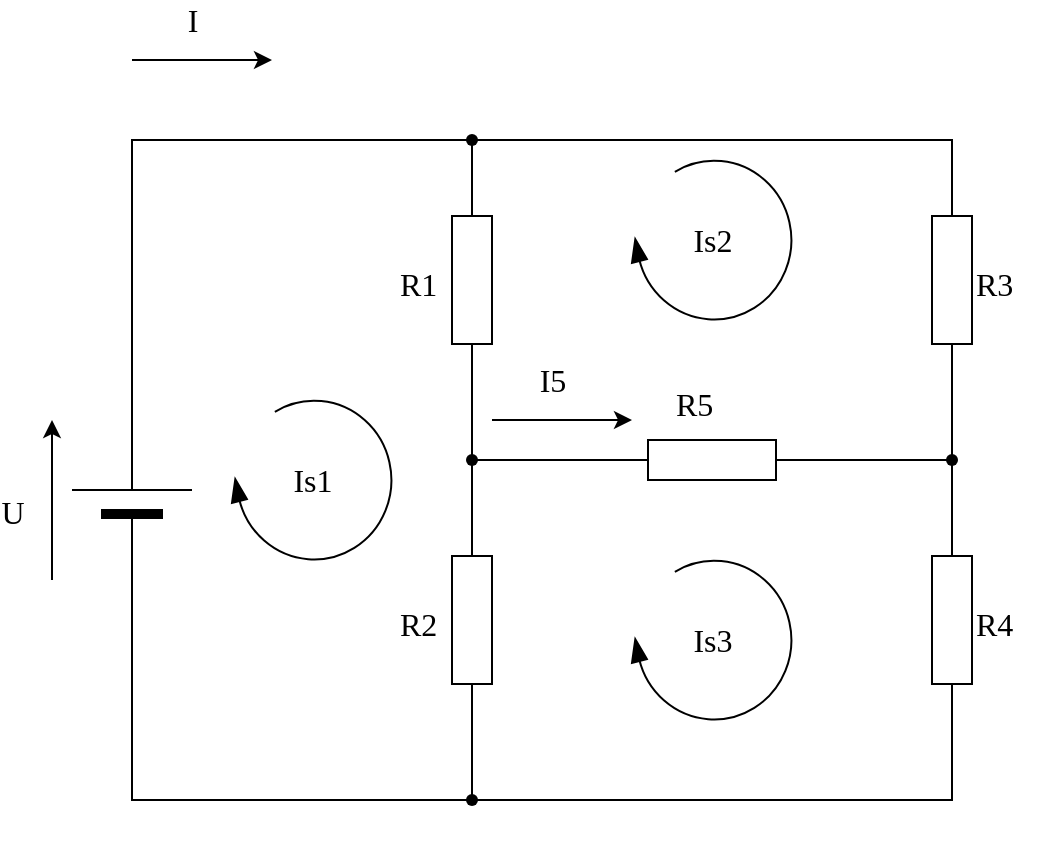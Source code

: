 <mxfile version="19.0.3" type="device" pages="2"><diagram id="ZYCdDYQ_u8Q3Gq5u1fZ_" name="circuit"><mxGraphModel dx="1433" dy="1182" grid="1" gridSize="10" guides="1" tooltips="1" connect="1" arrows="1" fold="1" page="0" pageScale="1" pageWidth="827" pageHeight="1169" math="0" shadow="0"><root><mxCell id="0"/><mxCell id="1" parent="0"/><mxCell id="G12eSPo44jMHRV0VMuna-43" style="edgeStyle=orthogonalEdgeStyle;rounded=0;orthogonalLoop=1;jettySize=auto;html=1;exitX=1;exitY=0.5;exitDx=0;exitDy=0;exitPerimeter=0;endArrow=none;endFill=0;" parent="1" source="G12eSPo44jMHRV0VMuna-7" target="G12eSPo44jMHRV0VMuna-39" edge="1"><mxGeometry relative="1" as="geometry"><Array as="points"><mxPoint x="60" y="60"/></Array></mxGeometry></mxCell><mxCell id="G12eSPo44jMHRV0VMuna-47" style="edgeStyle=orthogonalEdgeStyle;rounded=0;orthogonalLoop=1;jettySize=auto;html=1;exitX=0;exitY=0.5;exitDx=0;exitDy=0;exitPerimeter=0;endArrow=none;endFill=0;" parent="1" source="G12eSPo44jMHRV0VMuna-7" target="G12eSPo44jMHRV0VMuna-44" edge="1"><mxGeometry relative="1" as="geometry"><Array as="points"><mxPoint x="60" y="390"/></Array></mxGeometry></mxCell><mxCell id="G12eSPo44jMHRV0VMuna-7" value="" style="verticalLabelPosition=bottom;shadow=0;dashed=0;align=center;fillColor=#000000;html=1;verticalAlign=top;strokeWidth=1;shape=mxgraph.electrical.miscellaneous.monocell_battery;rounded=1;comic=0;labelBackgroundColor=none;fontFamily=Verdana;fontSize=12;rotation=-90;" parent="1" vertex="1"><mxGeometry x="10" y="210" width="100" height="60" as="geometry"/></mxCell><mxCell id="G12eSPo44jMHRV0VMuna-8" style="edgeStyle=orthogonalEdgeStyle;rounded=0;html=1;entryX=0;entryY=0.5;entryPerimeter=0;labelBackgroundColor=none;startArrow=none;startFill=0;startSize=5;endArrow=none;endFill=0;endSize=5;jettySize=auto;orthogonalLoop=1;strokeWidth=1;fontFamily=Verdana;fontSize=12;" parent="1" source="G12eSPo44jMHRV0VMuna-32" target="G12eSPo44jMHRV0VMuna-18" edge="1"><mxGeometry relative="1" as="geometry"><mxPoint x="750" y="230" as="sourcePoint"/></mxGeometry></mxCell><mxCell id="G12eSPo44jMHRV0VMuna-35" style="edgeStyle=orthogonalEdgeStyle;rounded=0;orthogonalLoop=1;jettySize=auto;html=1;exitX=0;exitY=0.5;exitDx=0;exitDy=0;exitPerimeter=0;endArrow=none;endFill=0;" parent="1" source="G12eSPo44jMHRV0VMuna-10" target="G12eSPo44jMHRV0VMuna-32" edge="1"><mxGeometry relative="1" as="geometry"/></mxCell><mxCell id="G12eSPo44jMHRV0VMuna-41" style="edgeStyle=orthogonalEdgeStyle;rounded=0;orthogonalLoop=1;jettySize=auto;html=1;exitX=1;exitY=0.5;exitDx=0;exitDy=0;exitPerimeter=0;endArrow=none;endFill=0;" parent="1" source="G12eSPo44jMHRV0VMuna-10" target="G12eSPo44jMHRV0VMuna-39" edge="1"><mxGeometry relative="1" as="geometry"/></mxCell><mxCell id="G12eSPo44jMHRV0VMuna-10" value="" style="verticalLabelPosition=bottom;shadow=0;dashed=0;align=center;html=1;verticalAlign=top;strokeWidth=1;shape=mxgraph.electrical.resistors.resistor_1;rounded=1;comic=0;labelBackgroundColor=none;fontFamily=Verdana;fontSize=12;rotation=-90;" parent="1" vertex="1"><mxGeometry x="180" y="120" width="100" height="20" as="geometry"/></mxCell><mxCell id="G12eSPo44jMHRV0VMuna-37" style="edgeStyle=orthogonalEdgeStyle;rounded=0;orthogonalLoop=1;jettySize=auto;html=1;exitX=0;exitY=0.5;exitDx=0;exitDy=0;exitPerimeter=0;endArrow=none;endFill=0;" parent="1" source="G12eSPo44jMHRV0VMuna-12" target="G12eSPo44jMHRV0VMuna-36" edge="1"><mxGeometry relative="1" as="geometry"/></mxCell><mxCell id="G12eSPo44jMHRV0VMuna-42" style="edgeStyle=orthogonalEdgeStyle;rounded=0;orthogonalLoop=1;jettySize=auto;html=1;exitX=1;exitY=0.5;exitDx=0;exitDy=0;exitPerimeter=0;endArrow=none;endFill=0;" parent="1" source="G12eSPo44jMHRV0VMuna-12" target="G12eSPo44jMHRV0VMuna-39" edge="1"><mxGeometry relative="1" as="geometry"/></mxCell><mxCell id="G12eSPo44jMHRV0VMuna-12" value="" style="verticalLabelPosition=bottom;shadow=0;dashed=0;align=center;html=1;verticalAlign=top;strokeWidth=1;shape=mxgraph.electrical.resistors.resistor_1;rounded=1;comic=0;labelBackgroundColor=none;fontFamily=Verdana;fontSize=12;rotation=-90;" parent="1" vertex="1"><mxGeometry x="420" y="120" width="100" height="20" as="geometry"/></mxCell><mxCell id="G12eSPo44jMHRV0VMuna-34" style="edgeStyle=orthogonalEdgeStyle;rounded=0;orthogonalLoop=1;jettySize=auto;html=1;exitX=1;exitY=0.5;exitDx=0;exitDy=0;exitPerimeter=0;endArrow=none;endFill=0;" parent="1" source="G12eSPo44jMHRV0VMuna-14" target="G12eSPo44jMHRV0VMuna-32" edge="1"><mxGeometry relative="1" as="geometry"/></mxCell><mxCell id="G12eSPo44jMHRV0VMuna-45" style="edgeStyle=orthogonalEdgeStyle;rounded=0;orthogonalLoop=1;jettySize=auto;html=1;exitX=0;exitY=0.5;exitDx=0;exitDy=0;exitPerimeter=0;endArrow=none;endFill=0;" parent="1" source="G12eSPo44jMHRV0VMuna-14" target="G12eSPo44jMHRV0VMuna-44" edge="1"><mxGeometry relative="1" as="geometry"/></mxCell><mxCell id="G12eSPo44jMHRV0VMuna-14" value="" style="verticalLabelPosition=bottom;shadow=0;dashed=0;align=center;html=1;verticalAlign=top;strokeWidth=1;shape=mxgraph.electrical.resistors.resistor_1;rounded=1;comic=0;labelBackgroundColor=none;fontFamily=Verdana;fontSize=12;rotation=-90;" parent="1" vertex="1"><mxGeometry x="180" y="290" width="100" height="20" as="geometry"/></mxCell><mxCell id="G12eSPo44jMHRV0VMuna-38" style="edgeStyle=orthogonalEdgeStyle;rounded=0;orthogonalLoop=1;jettySize=auto;html=1;exitX=1;exitY=0.5;exitDx=0;exitDy=0;exitPerimeter=0;endArrow=none;endFill=0;" parent="1" source="G12eSPo44jMHRV0VMuna-16" target="G12eSPo44jMHRV0VMuna-36" edge="1"><mxGeometry relative="1" as="geometry"/></mxCell><mxCell id="G12eSPo44jMHRV0VMuna-46" style="edgeStyle=orthogonalEdgeStyle;rounded=0;orthogonalLoop=1;jettySize=auto;html=1;exitX=0;exitY=0.5;exitDx=0;exitDy=0;exitPerimeter=0;endArrow=none;endFill=0;" parent="1" source="G12eSPo44jMHRV0VMuna-16" target="G12eSPo44jMHRV0VMuna-44" edge="1"><mxGeometry relative="1" as="geometry"><Array as="points"><mxPoint x="470" y="390"/></Array></mxGeometry></mxCell><mxCell id="G12eSPo44jMHRV0VMuna-16" value="" style="verticalLabelPosition=bottom;shadow=0;dashed=0;align=center;html=1;verticalAlign=top;strokeWidth=1;shape=mxgraph.electrical.resistors.resistor_1;rounded=1;comic=0;labelBackgroundColor=none;fontFamily=Verdana;fontSize=12;rotation=-90;" parent="1" vertex="1"><mxGeometry x="420" y="290" width="100" height="20" as="geometry"/></mxCell><mxCell id="G12eSPo44jMHRV0VMuna-17" style="edgeStyle=orthogonalEdgeStyle;rounded=0;html=1;exitX=1;exitY=0.5;exitPerimeter=0;labelBackgroundColor=none;startArrow=none;startFill=0;startSize=5;endArrow=none;endFill=0;endSize=5;jettySize=auto;orthogonalLoop=1;strokeWidth=1;fontFamily=Verdana;fontSize=12" parent="1" source="G12eSPo44jMHRV0VMuna-18" target="G12eSPo44jMHRV0VMuna-36" edge="1"><mxGeometry relative="1" as="geometry"><mxPoint x="400" y="250" as="targetPoint"/></mxGeometry></mxCell><mxCell id="G12eSPo44jMHRV0VMuna-18" value="" style="verticalLabelPosition=bottom;shadow=0;dashed=0;align=center;fillColor=#ffffff;html=1;verticalAlign=top;strokeWidth=1;shape=mxgraph.electrical.resistors.resistor_1;rounded=1;comic=0;labelBackgroundColor=none;fontFamily=Verdana;fontSize=12;fontColor=#000000;rotation=0;" parent="1" vertex="1"><mxGeometry x="300" y="210" width="100" height="20" as="geometry"/></mxCell><mxCell id="G12eSPo44jMHRV0VMuna-19" value="R1" style="text;html=1;resizable=0;points=[];autosize=1;align=left;verticalAlign=top;spacingTop=-4;fontSize=16;fontFamily=Verdana" parent="1" vertex="1"><mxGeometry x="192" y="120" width="40" height="20" as="geometry"/></mxCell><mxCell id="G12eSPo44jMHRV0VMuna-20" value="R2" style="text;html=1;resizable=0;points=[];autosize=1;align=left;verticalAlign=top;spacingTop=-4;fontSize=16;fontFamily=Verdana" parent="1" vertex="1"><mxGeometry x="192" y="290" width="40" height="20" as="geometry"/></mxCell><mxCell id="G12eSPo44jMHRV0VMuna-21" value="R5" style="text;html=1;resizable=0;points=[];autosize=1;align=left;verticalAlign=top;spacingTop=-4;fontSize=16;fontFamily=Verdana" parent="1" vertex="1"><mxGeometry x="330" y="180" width="40" height="20" as="geometry"/></mxCell><mxCell id="G12eSPo44jMHRV0VMuna-22" value="R3" style="text;html=1;resizable=0;points=[];autosize=1;align=left;verticalAlign=top;spacingTop=-4;fontSize=16;fontFamily=Verdana" parent="1" vertex="1"><mxGeometry x="480" y="120" width="40" height="20" as="geometry"/></mxCell><mxCell id="G12eSPo44jMHRV0VMuna-23" value="R4" style="text;html=1;resizable=0;points=[];autosize=1;align=left;verticalAlign=top;spacingTop=-4;fontSize=16;fontFamily=Verdana" parent="1" vertex="1"><mxGeometry x="480" y="290" width="40" height="20" as="geometry"/></mxCell><mxCell id="G12eSPo44jMHRV0VMuna-24" value="I" style="endArrow=classic;html=1;labelBackgroundColor=none;strokeWidth=1;fontFamily=Verdana;fontSize=16" parent="1" edge="1"><mxGeometry x="-0.143" y="20" width="50" height="50" relative="1" as="geometry"><mxPoint x="60" y="20" as="sourcePoint"/><mxPoint x="130" y="20" as="targetPoint"/><mxPoint as="offset"/></mxGeometry></mxCell><mxCell id="G12eSPo44jMHRV0VMuna-25" value="U" style="endArrow=classic;html=1;labelBackgroundColor=none;strokeWidth=1;fontFamily=Verdana;fontSize=16" parent="1" edge="1"><mxGeometry x="-0.143" y="20" width="50" height="50" relative="1" as="geometry"><mxPoint x="20" y="280" as="sourcePoint"/><mxPoint x="20" y="200" as="targetPoint"/><mxPoint as="offset"/></mxGeometry></mxCell><mxCell id="G12eSPo44jMHRV0VMuna-26" value="I5" style="endArrow=classic;html=1;labelBackgroundColor=none;strokeWidth=1;fontFamily=Verdana;fontSize=16" parent="1" edge="1"><mxGeometry x="-0.143" y="20" width="50" height="50" relative="1" as="geometry"><mxPoint x="240" y="200" as="sourcePoint"/><mxPoint x="310" y="200" as="targetPoint"/><mxPoint as="offset"/></mxGeometry></mxCell><mxCell id="G12eSPo44jMHRV0VMuna-27" value="Is1" style="verticalLabelPosition=middle;html=1;verticalAlign=middle;strokeWidth=1;shape=mxgraph.lean_mapping.physical_pull;rounded=1;shadow=0;comic=0;labelBackgroundColor=none;fillColor=#000000;fontFamily=Verdana;fontSize=16;align=center;flipH=1;labelPosition=center;" parent="1" vertex="1"><mxGeometry x="110" y="190" width="80" height="80" as="geometry"/></mxCell><mxCell id="G12eSPo44jMHRV0VMuna-28" value="Is2" style="verticalLabelPosition=middle;html=1;verticalAlign=middle;strokeWidth=1;shape=mxgraph.lean_mapping.physical_pull;rounded=1;shadow=0;comic=0;labelBackgroundColor=none;fillColor=#000000;fontFamily=Verdana;fontSize=16;align=center;flipH=1;labelPosition=center;" parent="1" vertex="1"><mxGeometry x="310" y="70" width="80" height="80" as="geometry"/></mxCell><mxCell id="G12eSPo44jMHRV0VMuna-29" value="Is3" style="verticalLabelPosition=middle;html=1;verticalAlign=middle;strokeWidth=1;shape=mxgraph.lean_mapping.physical_pull;rounded=1;shadow=0;comic=0;labelBackgroundColor=none;fillColor=#000000;fontFamily=Verdana;fontSize=16;align=center;flipH=1;labelPosition=center;" parent="1" vertex="1"><mxGeometry x="310" y="270" width="80" height="80" as="geometry"/></mxCell><mxCell id="G12eSPo44jMHRV0VMuna-32" value="" style="shape=waypoint;sketch=0;size=6;pointerEvents=1;points=[];fillColor=none;resizable=0;rotatable=0;perimeter=centerPerimeter;snapToPoint=1;" parent="1" vertex="1"><mxGeometry x="210" y="200" width="40" height="40" as="geometry"/></mxCell><mxCell id="G12eSPo44jMHRV0VMuna-36" value="" style="shape=waypoint;sketch=0;size=6;pointerEvents=1;points=[];fillColor=none;resizable=0;rotatable=0;perimeter=centerPerimeter;snapToPoint=1;" parent="1" vertex="1"><mxGeometry x="450" y="200" width="40" height="40" as="geometry"/></mxCell><mxCell id="G12eSPo44jMHRV0VMuna-39" value="" style="shape=waypoint;sketch=0;size=6;pointerEvents=1;points=[];fillColor=none;resizable=0;rotatable=0;perimeter=centerPerimeter;snapToPoint=1;" parent="1" vertex="1"><mxGeometry x="210" y="40" width="40" height="40" as="geometry"/></mxCell><mxCell id="G12eSPo44jMHRV0VMuna-44" value="" style="shape=waypoint;sketch=0;size=6;pointerEvents=1;points=[];fillColor=none;resizable=0;rotatable=0;perimeter=centerPerimeter;snapToPoint=1;" parent="1" vertex="1"><mxGeometry x="210" y="370" width="40" height="40" as="geometry"/></mxCell></root></mxGraphModel></diagram><diagram name="logic" id="YBJ5OWn4XaWfx2rxE2XB"><mxGraphModel dx="1033" dy="782" grid="1" gridSize="10" guides="1" tooltips="1" connect="1" arrows="1" fold="1" page="0" pageScale="1" pageWidth="850" pageHeight="1100" math="0" shadow="0"><root><mxCell id="QUeHIoVe-N7WYJK59KCd-0"/><mxCell id="QUeHIoVe-N7WYJK59KCd-1" parent="QUeHIoVe-N7WYJK59KCd-0"/><mxCell id="esUAEg9nhvNPmBcIuyUJ-24" style="edgeStyle=orthogonalEdgeStyle;rounded=0;orthogonalLoop=1;jettySize=auto;html=1;exitX=1;exitY=0.5;exitDx=0;exitDy=0;exitPerimeter=0;endArrow=none;endFill=0;align=left;" parent="QUeHIoVe-N7WYJK59KCd-1" source="esUAEg9nhvNPmBcIuyUJ-0" target="esUAEg9nhvNPmBcIuyUJ-23" edge="1"><mxGeometry relative="1" as="geometry"><mxPoint x="550" y="360" as="targetPoint"/></mxGeometry></mxCell><mxCell id="esUAEg9nhvNPmBcIuyUJ-0" value="" style="verticalLabelPosition=bottom;shadow=0;dashed=0;align=center;html=1;verticalAlign=top;shape=mxgraph.electrical.logic_gates.logic_gate;operation=and;fillColor=#D4E1F5;" parent="QUeHIoVe-N7WYJK59KCd-1" vertex="1"><mxGeometry x="380" y="260.5" width="100" height="60" as="geometry"/></mxCell><mxCell id="esUAEg9nhvNPmBcIuyUJ-10" style="edgeStyle=orthogonalEdgeStyle;rounded=0;orthogonalLoop=1;jettySize=auto;html=1;endArrow=none;endFill=0;exitX=1;exitY=0.5;exitDx=0;exitDy=0;exitPerimeter=0;entryX=0;entryY=0.75;entryDx=0;entryDy=0;entryPerimeter=0;" parent="QUeHIoVe-N7WYJK59KCd-1" source="esUAEg9nhvNPmBcIuyUJ-3" target="esUAEg9nhvNPmBcIuyUJ-0" edge="1"><mxGeometry relative="1" as="geometry"><mxPoint x="420" y="360" as="targetPoint"/><Array as="points"><mxPoint x="340" y="340"/><mxPoint x="340" y="306"/></Array></mxGeometry></mxCell><mxCell id="esUAEg9nhvNPmBcIuyUJ-3" value="" style="verticalLabelPosition=bottom;shadow=0;dashed=0;align=center;html=1;verticalAlign=top;shape=mxgraph.electrical.logic_gates.logic_gate;operation=or;negating=1;negSize=0.15;fillColor=#D4E1F5;" parent="QUeHIoVe-N7WYJK59KCd-1" vertex="1"><mxGeometry x="190" y="310" width="100" height="60" as="geometry"/></mxCell><mxCell id="esUAEg9nhvNPmBcIuyUJ-5" style="edgeStyle=orthogonalEdgeStyle;rounded=0;orthogonalLoop=1;jettySize=auto;html=1;entryX=0;entryY=0.25;entryDx=0;entryDy=0;entryPerimeter=0;endArrow=none;endFill=0;" parent="QUeHIoVe-N7WYJK59KCd-1" source="esUAEg9nhvNPmBcIuyUJ-4" target="esUAEg9nhvNPmBcIuyUJ-0" edge="1"><mxGeometry relative="1" as="geometry"><Array as="points"><mxPoint x="340" y="250"/><mxPoint x="340" y="276"/></Array></mxGeometry></mxCell><mxCell id="esUAEg9nhvNPmBcIuyUJ-4" value="" style="verticalLabelPosition=bottom;shadow=0;dashed=0;align=center;html=1;verticalAlign=top;shape=mxgraph.electrical.logic_gates.logic_gate;operation=and;negating=1;negSize=0.15;fillColor=#D4E1F5;" parent="QUeHIoVe-N7WYJK59KCd-1" vertex="1"><mxGeometry x="190" y="220" width="100" height="60" as="geometry"/></mxCell><mxCell id="esUAEg9nhvNPmBcIuyUJ-9" value="" style="endArrow=none;html=1;labelPosition=left;verticalLabelPosition=middle;align=left;verticalAlign=middle;entryX=0.21;entryY=0.5;entryDx=0;entryDy=0;entryPerimeter=0;" parent="QUeHIoVe-N7WYJK59KCd-1" target="esUAEg9nhvNPmBcIuyUJ-0" edge="1"><mxGeometry width="50" height="50" relative="1" as="geometry"><mxPoint x="80" y="290" as="sourcePoint"/><mxPoint x="310" y="305" as="targetPoint"/></mxGeometry></mxCell><mxCell id="esUAEg9nhvNPmBcIuyUJ-22" value="C" style="edgeLabel;html=1;align=center;verticalAlign=middle;resizable=0;points=[];" parent="esUAEg9nhvNPmBcIuyUJ-9" vertex="1" connectable="0"><mxGeometry x="-0.929" relative="1" as="geometry"><mxPoint x="-20" as="offset"/></mxGeometry></mxCell><mxCell id="esUAEg9nhvNPmBcIuyUJ-14" style="edgeStyle=orthogonalEdgeStyle;rounded=0;orthogonalLoop=1;jettySize=auto;html=1;entryX=0;entryY=0.25;entryDx=0;entryDy=0;entryPerimeter=0;endArrow=none;endFill=0;" parent="QUeHIoVe-N7WYJK59KCd-1" source="esUAEg9nhvNPmBcIuyUJ-11" target="esUAEg9nhvNPmBcIuyUJ-4" edge="1"><mxGeometry relative="1" as="geometry"/></mxCell><mxCell id="esUAEg9nhvNPmBcIuyUJ-16" style="edgeStyle=orthogonalEdgeStyle;rounded=0;orthogonalLoop=1;jettySize=auto;html=1;entryX=0;entryY=0.25;entryDx=0;entryDy=0;entryPerimeter=0;endArrow=none;endFill=0;jumpStyle=arc;jumpSize=16;" parent="QUeHIoVe-N7WYJK59KCd-1" source="esUAEg9nhvNPmBcIuyUJ-11" target="esUAEg9nhvNPmBcIuyUJ-3" edge="1"><mxGeometry relative="1" as="geometry"><Array as="points"><mxPoint x="160" y="325"/></Array></mxGeometry></mxCell><mxCell id="esUAEg9nhvNPmBcIuyUJ-11" value="" style="shape=waypoint;sketch=0;size=6;pointerEvents=1;points=[];fillColor=none;resizable=0;rotatable=0;perimeter=centerPerimeter;snapToPoint=1;" parent="QUeHIoVe-N7WYJK59KCd-1" vertex="1"><mxGeometry x="140" y="215" width="40" height="40" as="geometry"/></mxCell><mxCell id="esUAEg9nhvNPmBcIuyUJ-13" style="edgeStyle=orthogonalEdgeStyle;rounded=0;orthogonalLoop=1;jettySize=auto;html=1;entryX=0;entryY=0.75;entryDx=0;entryDy=0;entryPerimeter=0;endArrow=none;endFill=0;" parent="QUeHIoVe-N7WYJK59KCd-1" source="esUAEg9nhvNPmBcIuyUJ-12" target="esUAEg9nhvNPmBcIuyUJ-4" edge="1"><mxGeometry relative="1" as="geometry"/></mxCell><mxCell id="esUAEg9nhvNPmBcIuyUJ-15" style="edgeStyle=orthogonalEdgeStyle;rounded=0;orthogonalLoop=1;jettySize=auto;html=1;entryX=0;entryY=0.75;entryDx=0;entryDy=0;entryPerimeter=0;endArrow=none;endFill=0;jumpStyle=arc;jumpSize=16;" parent="QUeHIoVe-N7WYJK59KCd-1" source="esUAEg9nhvNPmBcIuyUJ-12" target="esUAEg9nhvNPmBcIuyUJ-3" edge="1"><mxGeometry relative="1" as="geometry"><Array as="points"><mxPoint x="130" y="355"/></Array></mxGeometry></mxCell><mxCell id="esUAEg9nhvNPmBcIuyUJ-12" value="" style="shape=waypoint;sketch=0;size=6;pointerEvents=1;points=[];fillColor=none;resizable=0;rotatable=0;perimeter=centerPerimeter;snapToPoint=1;" parent="QUeHIoVe-N7WYJK59KCd-1" vertex="1"><mxGeometry x="110" y="245" width="40" height="40" as="geometry"/></mxCell><mxCell id="esUAEg9nhvNPmBcIuyUJ-17" value="" style="endArrow=none;html=1;labelPosition=left;verticalLabelPosition=middle;align=left;verticalAlign=middle;" parent="QUeHIoVe-N7WYJK59KCd-1" target="esUAEg9nhvNPmBcIuyUJ-11" edge="1"><mxGeometry width="50" height="50" relative="1" as="geometry"><mxPoint x="80" y="235" as="sourcePoint"/><mxPoint x="450" y="530" as="targetPoint"/></mxGeometry></mxCell><mxCell id="esUAEg9nhvNPmBcIuyUJ-20" value="A" style="edgeLabel;html=1;align=center;verticalAlign=middle;resizable=0;points=[];" parent="esUAEg9nhvNPmBcIuyUJ-17" vertex="1" connectable="0"><mxGeometry x="-0.725" y="2" relative="1" as="geometry"><mxPoint x="-21" y="2" as="offset"/></mxGeometry></mxCell><mxCell id="esUAEg9nhvNPmBcIuyUJ-18" value="" style="endArrow=none;html=1;labelPosition=left;verticalLabelPosition=middle;align=left;verticalAlign=middle;" parent="QUeHIoVe-N7WYJK59KCd-1" target="esUAEg9nhvNPmBcIuyUJ-12" edge="1"><mxGeometry width="50" height="50" relative="1" as="geometry"><mxPoint x="80" y="265" as="sourcePoint"/><mxPoint x="450" y="530" as="targetPoint"/></mxGeometry></mxCell><mxCell id="esUAEg9nhvNPmBcIuyUJ-21" value="B" style="edgeLabel;html=1;align=center;verticalAlign=middle;resizable=0;points=[];" parent="esUAEg9nhvNPmBcIuyUJ-18" vertex="1" connectable="0"><mxGeometry x="-0.48" relative="1" as="geometry"><mxPoint x="-23" as="offset"/></mxGeometry></mxCell><mxCell id="esUAEg9nhvNPmBcIuyUJ-23" value="Output (Q)" style="verticalLabelPosition=middle;shadow=0;dashed=0;align=left;html=1;verticalAlign=middle;strokeWidth=1;shape=ellipse;perimeter=ellipsePerimeter;labelPosition=right;fillColor=#f5f5f5;fontColor=#333333;" parent="QUeHIoVe-N7WYJK59KCd-1" vertex="1"><mxGeometry x="500" y="283" width="15" height="15" as="geometry"/></mxCell></root></mxGraphModel></diagram></mxfile>